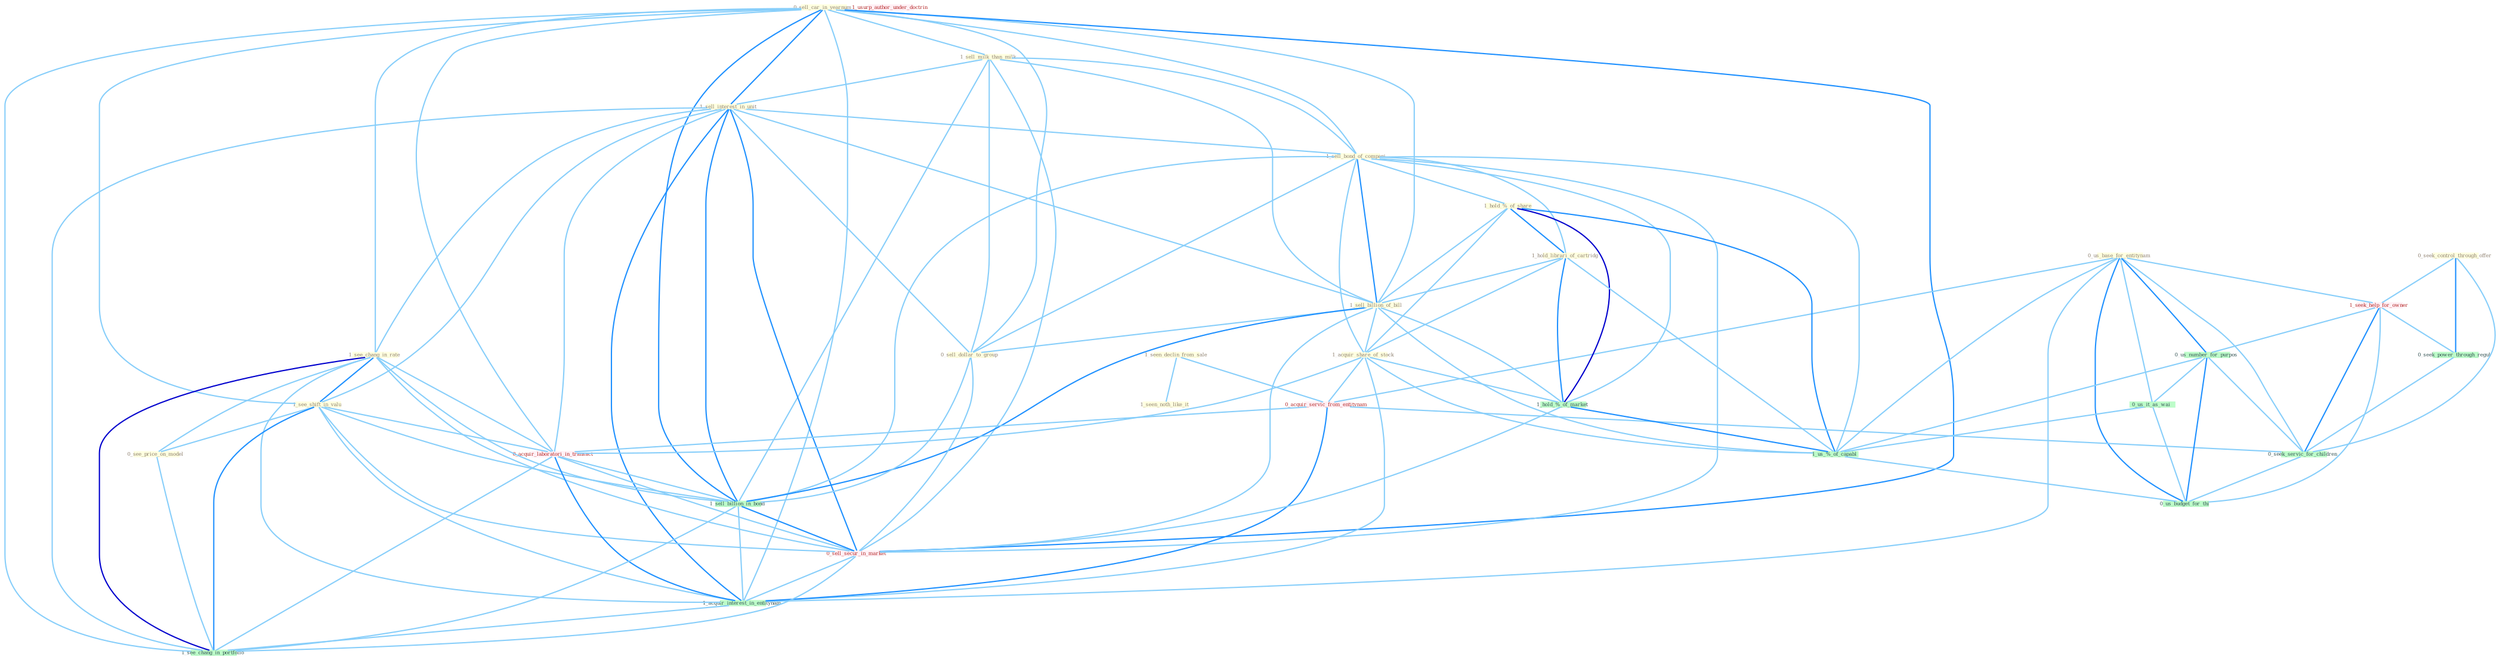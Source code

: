 Graph G{ 
    node
    [shape=polygon,style=filled,width=.5,height=.06,color="#BDFCC9",fixedsize=true,fontsize=4,
    fontcolor="#2f4f4f"];
    {node
    [color="#ffffe0", fontcolor="#8b7d6b"] "0_sell_car_in_yearnum " "1_sell_milk_than_milk " "1_sell_interest_in_unit " "0_seek_control_through_offer " "1_seen_declin_from_sale " "0_us_base_for_entitynam " "1_sell_bond_of_compani " "1_seen_noth_like_it " "1_hold_%_of_share " "1_see_chang_in_rate " "1_see_shift_in_valu " "1_hold_librari_of_cartridg " "1_sell_billion_of_bill " "0_sell_dollar_to_group " "0_see_price_on_model " "1_acquir_share_of_stock "}
{node [color="#fff0f5", fontcolor="#b22222"] "1_seek_help_for_owner " "0_acquir_servic_from_entitynam " "0_acquir_laboratori_in_transact " "1_usurp_author_under_doctrin " "0_sell_secur_in_market "}
edge [color="#B0E2FF"];

	"0_sell_car_in_yearnum " -- "1_sell_milk_than_milk " [w="1", color="#87cefa" ];
	"0_sell_car_in_yearnum " -- "1_sell_interest_in_unit " [w="2", color="#1e90ff" , len=0.8];
	"0_sell_car_in_yearnum " -- "1_sell_bond_of_compani " [w="1", color="#87cefa" ];
	"0_sell_car_in_yearnum " -- "1_see_chang_in_rate " [w="1", color="#87cefa" ];
	"0_sell_car_in_yearnum " -- "1_see_shift_in_valu " [w="1", color="#87cefa" ];
	"0_sell_car_in_yearnum " -- "1_sell_billion_of_bill " [w="1", color="#87cefa" ];
	"0_sell_car_in_yearnum " -- "0_sell_dollar_to_group " [w="1", color="#87cefa" ];
	"0_sell_car_in_yearnum " -- "0_acquir_laboratori_in_transact " [w="1", color="#87cefa" ];
	"0_sell_car_in_yearnum " -- "1_sell_billion_in_bond " [w="2", color="#1e90ff" , len=0.8];
	"0_sell_car_in_yearnum " -- "0_sell_secur_in_market " [w="2", color="#1e90ff" , len=0.8];
	"0_sell_car_in_yearnum " -- "1_acquir_interest_in_entitynam " [w="1", color="#87cefa" ];
	"0_sell_car_in_yearnum " -- "1_see_chang_in_portfolio " [w="1", color="#87cefa" ];
	"1_sell_milk_than_milk " -- "1_sell_interest_in_unit " [w="1", color="#87cefa" ];
	"1_sell_milk_than_milk " -- "1_sell_bond_of_compani " [w="1", color="#87cefa" ];
	"1_sell_milk_than_milk " -- "1_sell_billion_of_bill " [w="1", color="#87cefa" ];
	"1_sell_milk_than_milk " -- "0_sell_dollar_to_group " [w="1", color="#87cefa" ];
	"1_sell_milk_than_milk " -- "1_sell_billion_in_bond " [w="1", color="#87cefa" ];
	"1_sell_milk_than_milk " -- "0_sell_secur_in_market " [w="1", color="#87cefa" ];
	"1_sell_interest_in_unit " -- "1_sell_bond_of_compani " [w="1", color="#87cefa" ];
	"1_sell_interest_in_unit " -- "1_see_chang_in_rate " [w="1", color="#87cefa" ];
	"1_sell_interest_in_unit " -- "1_see_shift_in_valu " [w="1", color="#87cefa" ];
	"1_sell_interest_in_unit " -- "1_sell_billion_of_bill " [w="1", color="#87cefa" ];
	"1_sell_interest_in_unit " -- "0_sell_dollar_to_group " [w="1", color="#87cefa" ];
	"1_sell_interest_in_unit " -- "0_acquir_laboratori_in_transact " [w="1", color="#87cefa" ];
	"1_sell_interest_in_unit " -- "1_sell_billion_in_bond " [w="2", color="#1e90ff" , len=0.8];
	"1_sell_interest_in_unit " -- "0_sell_secur_in_market " [w="2", color="#1e90ff" , len=0.8];
	"1_sell_interest_in_unit " -- "1_acquir_interest_in_entitynam " [w="2", color="#1e90ff" , len=0.8];
	"1_sell_interest_in_unit " -- "1_see_chang_in_portfolio " [w="1", color="#87cefa" ];
	"0_seek_control_through_offer " -- "1_seek_help_for_owner " [w="1", color="#87cefa" ];
	"0_seek_control_through_offer " -- "0_seek_power_through_regul " [w="2", color="#1e90ff" , len=0.8];
	"0_seek_control_through_offer " -- "0_seek_servic_for_children " [w="1", color="#87cefa" ];
	"1_seen_declin_from_sale " -- "1_seen_noth_like_it " [w="1", color="#87cefa" ];
	"1_seen_declin_from_sale " -- "0_acquir_servic_from_entitynam " [w="1", color="#87cefa" ];
	"0_us_base_for_entitynam " -- "1_seek_help_for_owner " [w="1", color="#87cefa" ];
	"0_us_base_for_entitynam " -- "0_acquir_servic_from_entitynam " [w="1", color="#87cefa" ];
	"0_us_base_for_entitynam " -- "0_us_number_for_purpos " [w="2", color="#1e90ff" , len=0.8];
	"0_us_base_for_entitynam " -- "0_us_it_as_wai " [w="1", color="#87cefa" ];
	"0_us_base_for_entitynam " -- "1_us_%_of_capabl " [w="1", color="#87cefa" ];
	"0_us_base_for_entitynam " -- "1_acquir_interest_in_entitynam " [w="1", color="#87cefa" ];
	"0_us_base_for_entitynam " -- "0_seek_servic_for_children " [w="1", color="#87cefa" ];
	"0_us_base_for_entitynam " -- "0_us_budget_for_thi " [w="2", color="#1e90ff" , len=0.8];
	"1_sell_bond_of_compani " -- "1_hold_%_of_share " [w="1", color="#87cefa" ];
	"1_sell_bond_of_compani " -- "1_hold_librari_of_cartridg " [w="1", color="#87cefa" ];
	"1_sell_bond_of_compani " -- "1_sell_billion_of_bill " [w="2", color="#1e90ff" , len=0.8];
	"1_sell_bond_of_compani " -- "0_sell_dollar_to_group " [w="1", color="#87cefa" ];
	"1_sell_bond_of_compani " -- "1_acquir_share_of_stock " [w="1", color="#87cefa" ];
	"1_sell_bond_of_compani " -- "1_hold_%_of_market " [w="1", color="#87cefa" ];
	"1_sell_bond_of_compani " -- "1_sell_billion_in_bond " [w="1", color="#87cefa" ];
	"1_sell_bond_of_compani " -- "1_us_%_of_capabl " [w="1", color="#87cefa" ];
	"1_sell_bond_of_compani " -- "0_sell_secur_in_market " [w="1", color="#87cefa" ];
	"1_hold_%_of_share " -- "1_hold_librari_of_cartridg " [w="2", color="#1e90ff" , len=0.8];
	"1_hold_%_of_share " -- "1_sell_billion_of_bill " [w="1", color="#87cefa" ];
	"1_hold_%_of_share " -- "1_acquir_share_of_stock " [w="1", color="#87cefa" ];
	"1_hold_%_of_share " -- "1_hold_%_of_market " [w="3", color="#0000cd" , len=0.6];
	"1_hold_%_of_share " -- "1_us_%_of_capabl " [w="2", color="#1e90ff" , len=0.8];
	"1_see_chang_in_rate " -- "1_see_shift_in_valu " [w="2", color="#1e90ff" , len=0.8];
	"1_see_chang_in_rate " -- "0_see_price_on_model " [w="1", color="#87cefa" ];
	"1_see_chang_in_rate " -- "0_acquir_laboratori_in_transact " [w="1", color="#87cefa" ];
	"1_see_chang_in_rate " -- "1_sell_billion_in_bond " [w="1", color="#87cefa" ];
	"1_see_chang_in_rate " -- "0_sell_secur_in_market " [w="1", color="#87cefa" ];
	"1_see_chang_in_rate " -- "1_acquir_interest_in_entitynam " [w="1", color="#87cefa" ];
	"1_see_chang_in_rate " -- "1_see_chang_in_portfolio " [w="3", color="#0000cd" , len=0.6];
	"1_see_shift_in_valu " -- "0_see_price_on_model " [w="1", color="#87cefa" ];
	"1_see_shift_in_valu " -- "0_acquir_laboratori_in_transact " [w="1", color="#87cefa" ];
	"1_see_shift_in_valu " -- "1_sell_billion_in_bond " [w="1", color="#87cefa" ];
	"1_see_shift_in_valu " -- "0_sell_secur_in_market " [w="1", color="#87cefa" ];
	"1_see_shift_in_valu " -- "1_acquir_interest_in_entitynam " [w="1", color="#87cefa" ];
	"1_see_shift_in_valu " -- "1_see_chang_in_portfolio " [w="2", color="#1e90ff" , len=0.8];
	"1_hold_librari_of_cartridg " -- "1_sell_billion_of_bill " [w="1", color="#87cefa" ];
	"1_hold_librari_of_cartridg " -- "1_acquir_share_of_stock " [w="1", color="#87cefa" ];
	"1_hold_librari_of_cartridg " -- "1_hold_%_of_market " [w="2", color="#1e90ff" , len=0.8];
	"1_hold_librari_of_cartridg " -- "1_us_%_of_capabl " [w="1", color="#87cefa" ];
	"1_sell_billion_of_bill " -- "0_sell_dollar_to_group " [w="1", color="#87cefa" ];
	"1_sell_billion_of_bill " -- "1_acquir_share_of_stock " [w="1", color="#87cefa" ];
	"1_sell_billion_of_bill " -- "1_hold_%_of_market " [w="1", color="#87cefa" ];
	"1_sell_billion_of_bill " -- "1_sell_billion_in_bond " [w="2", color="#1e90ff" , len=0.8];
	"1_sell_billion_of_bill " -- "1_us_%_of_capabl " [w="1", color="#87cefa" ];
	"1_sell_billion_of_bill " -- "0_sell_secur_in_market " [w="1", color="#87cefa" ];
	"0_sell_dollar_to_group " -- "1_sell_billion_in_bond " [w="1", color="#87cefa" ];
	"0_sell_dollar_to_group " -- "0_sell_secur_in_market " [w="1", color="#87cefa" ];
	"0_see_price_on_model " -- "1_see_chang_in_portfolio " [w="1", color="#87cefa" ];
	"1_acquir_share_of_stock " -- "0_acquir_servic_from_entitynam " [w="1", color="#87cefa" ];
	"1_acquir_share_of_stock " -- "1_hold_%_of_market " [w="1", color="#87cefa" ];
	"1_acquir_share_of_stock " -- "0_acquir_laboratori_in_transact " [w="1", color="#87cefa" ];
	"1_acquir_share_of_stock " -- "1_us_%_of_capabl " [w="1", color="#87cefa" ];
	"1_acquir_share_of_stock " -- "1_acquir_interest_in_entitynam " [w="1", color="#87cefa" ];
	"1_seek_help_for_owner " -- "0_seek_power_through_regul " [w="1", color="#87cefa" ];
	"1_seek_help_for_owner " -- "0_us_number_for_purpos " [w="1", color="#87cefa" ];
	"1_seek_help_for_owner " -- "0_seek_servic_for_children " [w="2", color="#1e90ff" , len=0.8];
	"1_seek_help_for_owner " -- "0_us_budget_for_thi " [w="1", color="#87cefa" ];
	"0_acquir_servic_from_entitynam " -- "0_acquir_laboratori_in_transact " [w="1", color="#87cefa" ];
	"0_acquir_servic_from_entitynam " -- "1_acquir_interest_in_entitynam " [w="2", color="#1e90ff" , len=0.8];
	"0_acquir_servic_from_entitynam " -- "0_seek_servic_for_children " [w="1", color="#87cefa" ];
	"1_hold_%_of_market " -- "1_us_%_of_capabl " [w="2", color="#1e90ff" , len=0.8];
	"1_hold_%_of_market " -- "0_sell_secur_in_market " [w="1", color="#87cefa" ];
	"0_seek_power_through_regul " -- "0_seek_servic_for_children " [w="1", color="#87cefa" ];
	"0_us_number_for_purpos " -- "0_us_it_as_wai " [w="1", color="#87cefa" ];
	"0_us_number_for_purpos " -- "1_us_%_of_capabl " [w="1", color="#87cefa" ];
	"0_us_number_for_purpos " -- "0_seek_servic_for_children " [w="1", color="#87cefa" ];
	"0_us_number_for_purpos " -- "0_us_budget_for_thi " [w="2", color="#1e90ff" , len=0.8];
	"0_acquir_laboratori_in_transact " -- "1_sell_billion_in_bond " [w="1", color="#87cefa" ];
	"0_acquir_laboratori_in_transact " -- "0_sell_secur_in_market " [w="1", color="#87cefa" ];
	"0_acquir_laboratori_in_transact " -- "1_acquir_interest_in_entitynam " [w="2", color="#1e90ff" , len=0.8];
	"0_acquir_laboratori_in_transact " -- "1_see_chang_in_portfolio " [w="1", color="#87cefa" ];
	"1_sell_billion_in_bond " -- "0_sell_secur_in_market " [w="2", color="#1e90ff" , len=0.8];
	"1_sell_billion_in_bond " -- "1_acquir_interest_in_entitynam " [w="1", color="#87cefa" ];
	"1_sell_billion_in_bond " -- "1_see_chang_in_portfolio " [w="1", color="#87cefa" ];
	"0_us_it_as_wai " -- "1_us_%_of_capabl " [w="1", color="#87cefa" ];
	"0_us_it_as_wai " -- "0_us_budget_for_thi " [w="1", color="#87cefa" ];
	"1_us_%_of_capabl " -- "0_us_budget_for_thi " [w="1", color="#87cefa" ];
	"0_sell_secur_in_market " -- "1_acquir_interest_in_entitynam " [w="1", color="#87cefa" ];
	"0_sell_secur_in_market " -- "1_see_chang_in_portfolio " [w="1", color="#87cefa" ];
	"1_acquir_interest_in_entitynam " -- "1_see_chang_in_portfolio " [w="1", color="#87cefa" ];
	"0_seek_servic_for_children " -- "0_us_budget_for_thi " [w="1", color="#87cefa" ];
}